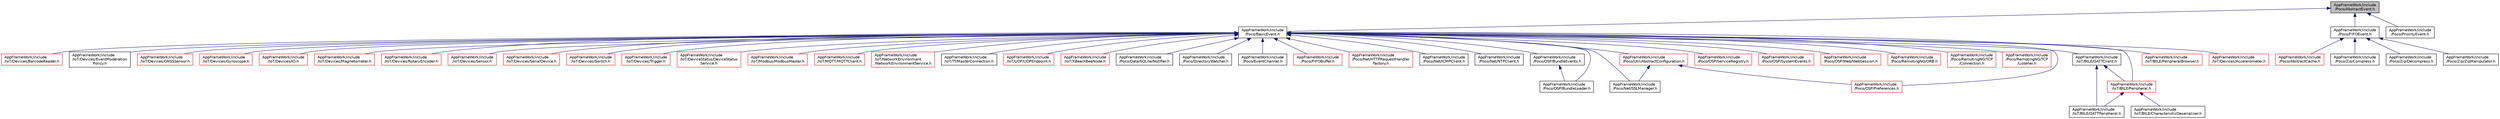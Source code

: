 digraph "AppFrameWork/include/Poco/AbstractEvent.h"
{
 // LATEX_PDF_SIZE
  edge [fontname="Helvetica",fontsize="10",labelfontname="Helvetica",labelfontsize="10"];
  node [fontname="Helvetica",fontsize="10",shape=record];
  Node1 [label="AppFrameWork/include\l/Poco/AbstractEvent.h",height=0.2,width=0.4,color="black", fillcolor="grey75", style="filled", fontcolor="black",tooltip=" "];
  Node1 -> Node2 [dir="back",color="midnightblue",fontsize="10",style="solid",fontname="Helvetica"];
  Node2 [label="AppFrameWork/include\l/Poco/BasicEvent.h",height=0.2,width=0.4,color="black", fillcolor="white", style="filled",URL="$BasicEvent_8h.html",tooltip=" "];
  Node2 -> Node3 [dir="back",color="midnightblue",fontsize="10",style="solid",fontname="Helvetica"];
  Node3 [label="AppFrameWork/include\l/IoT/BtLE/GATTClient.h",height=0.2,width=0.4,color="black", fillcolor="white", style="filled",URL="$GATTClient_8h.html",tooltip=" "];
  Node3 -> Node4 [dir="back",color="midnightblue",fontsize="10",style="solid",fontname="Helvetica"];
  Node4 [label="AppFrameWork/include\l/IoT/BtLE/GATTPeripheral.h",height=0.2,width=0.4,color="black", fillcolor="white", style="filled",URL="$GATTPeripheral_8h.html",tooltip=" "];
  Node3 -> Node5 [dir="back",color="midnightblue",fontsize="10",style="solid",fontname="Helvetica"];
  Node5 [label="AppFrameWork/include\l/IoT/BtLE/Peripheral.h",height=0.2,width=0.4,color="red", fillcolor="white", style="filled",URL="$Peripheral_8h.html",tooltip=" "];
  Node5 -> Node6 [dir="back",color="midnightblue",fontsize="10",style="solid",fontname="Helvetica"];
  Node6 [label="AppFrameWork/include\l/IoT/BtLE/CharacteristicDeserializer.h",height=0.2,width=0.4,color="black", fillcolor="white", style="filled",URL="$CharacteristicDeserializer_8h.html",tooltip=" "];
  Node5 -> Node4 [dir="back",color="midnightblue",fontsize="10",style="solid",fontname="Helvetica"];
  Node2 -> Node5 [dir="back",color="midnightblue",fontsize="10",style="solid",fontname="Helvetica"];
  Node2 -> Node18 [dir="back",color="midnightblue",fontsize="10",style="solid",fontname="Helvetica"];
  Node18 [label="AppFrameWork/include\l/IoT/BtLE/PeripheralBrowser.h",height=0.2,width=0.4,color="red", fillcolor="white", style="filled",URL="$PeripheralBrowser_8h.html",tooltip=" "];
  Node2 -> Node26 [dir="back",color="midnightblue",fontsize="10",style="solid",fontname="Helvetica"];
  Node26 [label="AppFrameWork/include\l/IoT/Devices/Accelerometer.h",height=0.2,width=0.4,color="red", fillcolor="white", style="filled",URL="$Accelerometer_8h.html",tooltip=" "];
  Node2 -> Node34 [dir="back",color="midnightblue",fontsize="10",style="solid",fontname="Helvetica"];
  Node34 [label="AppFrameWork/include\l/IoT/Devices/BarcodeReader.h",height=0.2,width=0.4,color="red", fillcolor="white", style="filled",URL="$BarcodeReader_8h.html",tooltip=" "];
  Node2 -> Node42 [dir="back",color="midnightblue",fontsize="10",style="solid",fontname="Helvetica"];
  Node42 [label="AppFrameWork/include\l/IoT/Devices/EventModeration\lPolicy.h",height=0.2,width=0.4,color="black", fillcolor="white", style="filled",URL="$EventModerationPolicy_8h.html",tooltip=" "];
  Node2 -> Node43 [dir="back",color="midnightblue",fontsize="10",style="solid",fontname="Helvetica"];
  Node43 [label="AppFrameWork/include\l/IoT/Devices/GNSSSensor.h",height=0.2,width=0.4,color="red", fillcolor="white", style="filled",URL="$GNSSSensor_8h.html",tooltip=" "];
  Node2 -> Node53 [dir="back",color="midnightblue",fontsize="10",style="solid",fontname="Helvetica"];
  Node53 [label="AppFrameWork/include\l/IoT/Devices/Gyroscope.h",height=0.2,width=0.4,color="red", fillcolor="white", style="filled",URL="$Gyroscope_8h.html",tooltip=" "];
  Node2 -> Node61 [dir="back",color="midnightblue",fontsize="10",style="solid",fontname="Helvetica"];
  Node61 [label="AppFrameWork/include\l/IoT/Devices/IO.h",height=0.2,width=0.4,color="red", fillcolor="white", style="filled",URL="$IO_8h.html",tooltip=" "];
  Node2 -> Node67 [dir="back",color="midnightblue",fontsize="10",style="solid",fontname="Helvetica"];
  Node67 [label="AppFrameWork/include\l/IoT/Devices/Magnetometer.h",height=0.2,width=0.4,color="red", fillcolor="white", style="filled",URL="$Magnetometer_8h.html",tooltip=" "];
  Node2 -> Node75 [dir="back",color="midnightblue",fontsize="10",style="solid",fontname="Helvetica"];
  Node75 [label="AppFrameWork/include\l/IoT/Devices/RotaryEncoder.h",height=0.2,width=0.4,color="red", fillcolor="white", style="filled",URL="$RotaryEncoder_8h.html",tooltip=" "];
  Node2 -> Node81 [dir="back",color="midnightblue",fontsize="10",style="solid",fontname="Helvetica"];
  Node81 [label="AppFrameWork/include\l/IoT/Devices/Sensor.h",height=0.2,width=0.4,color="red", fillcolor="white", style="filled",URL="$Sensor_8h.html",tooltip=" "];
  Node2 -> Node87 [dir="back",color="midnightblue",fontsize="10",style="solid",fontname="Helvetica"];
  Node87 [label="AppFrameWork/include\l/IoT/Devices/SerialDevice.h",height=0.2,width=0.4,color="red", fillcolor="white", style="filled",URL="$SerialDevice_8h.html",tooltip=" "];
  Node2 -> Node93 [dir="back",color="midnightblue",fontsize="10",style="solid",fontname="Helvetica"];
  Node93 [label="AppFrameWork/include\l/IoT/Devices/Switch.h",height=0.2,width=0.4,color="red", fillcolor="white", style="filled",URL="$Switch_8h.html",tooltip=" "];
  Node2 -> Node99 [dir="back",color="midnightblue",fontsize="10",style="solid",fontname="Helvetica"];
  Node99 [label="AppFrameWork/include\l/IoT/Devices/Trigger.h",height=0.2,width=0.4,color="red", fillcolor="white", style="filled",URL="$Trigger_8h.html",tooltip=" "];
  Node2 -> Node105 [dir="back",color="midnightblue",fontsize="10",style="solid",fontname="Helvetica"];
  Node105 [label="AppFrameWork/include\l/IoT/DeviceStatus/DeviceStatus\lService.h",height=0.2,width=0.4,color="red", fillcolor="white", style="filled",URL="$DeviceStatusService_8h.html",tooltip=" "];
  Node2 -> Node117 [dir="back",color="midnightblue",fontsize="10",style="solid",fontname="Helvetica"];
  Node117 [label="AppFrameWork/include\l/IoT/Modbus/ModbusMaster.h",height=0.2,width=0.4,color="red", fillcolor="white", style="filled",URL="$ModbusMaster_8h.html",tooltip=" "];
  Node2 -> Node180 [dir="back",color="midnightblue",fontsize="10",style="solid",fontname="Helvetica"];
  Node180 [label="AppFrameWork/include\l/IoT/MQTT/MQTTClient.h",height=0.2,width=0.4,color="red", fillcolor="white", style="filled",URL="$MQTTClient_8h.html",tooltip=" "];
  Node2 -> Node208 [dir="back",color="midnightblue",fontsize="10",style="solid",fontname="Helvetica"];
  Node208 [label="AppFrameWork/include\l/IoT/NetworkEnvironment\l/NetworkEnvironmentService.h",height=0.2,width=0.4,color="red", fillcolor="white", style="filled",URL="$NetworkEnvironmentService_8h.html",tooltip=" "];
  Node2 -> Node219 [dir="back",color="midnightblue",fontsize="10",style="solid",fontname="Helvetica"];
  Node219 [label="AppFrameWork/include\l/IoT/Tf/MasterConnection.h",height=0.2,width=0.4,color="black", fillcolor="white", style="filled",URL="$MasterConnection_8h.html",tooltip=" "];
  Node2 -> Node220 [dir="back",color="midnightblue",fontsize="10",style="solid",fontname="Helvetica"];
  Node220 [label="AppFrameWork/include\l/IoT/UDP/UDPEndpoint.h",height=0.2,width=0.4,color="red", fillcolor="white", style="filled",URL="$UDPEndpoint_8h.html",tooltip=" "];
  Node2 -> Node231 [dir="back",color="midnightblue",fontsize="10",style="solid",fontname="Helvetica"];
  Node231 [label="AppFrameWork/include\l/IoT/XBee/XBeeNode.h",height=0.2,width=0.4,color="red", fillcolor="white", style="filled",URL="$XBeeNode_8h.html",tooltip=" "];
  Node2 -> Node270 [dir="back",color="midnightblue",fontsize="10",style="solid",fontname="Helvetica"];
  Node270 [label="AppFrameWork/include\l/Poco/Data/SQLite/Notifier.h",height=0.2,width=0.4,color="black", fillcolor="white", style="filled",URL="$Notifier_8h.html",tooltip=" "];
  Node2 -> Node271 [dir="back",color="midnightblue",fontsize="10",style="solid",fontname="Helvetica"];
  Node271 [label="AppFrameWork/include\l/Poco/DirectoryWatcher.h",height=0.2,width=0.4,color="black", fillcolor="white", style="filled",URL="$DirectoryWatcher_8h.html",tooltip=" "];
  Node2 -> Node272 [dir="back",color="midnightblue",fontsize="10",style="solid",fontname="Helvetica"];
  Node272 [label="AppFrameWork/include\l/Poco/EventChannel.h",height=0.2,width=0.4,color="black", fillcolor="white", style="filled",URL="$EventChannel_8h.html",tooltip=" "];
  Node2 -> Node273 [dir="back",color="midnightblue",fontsize="10",style="solid",fontname="Helvetica"];
  Node273 [label="AppFrameWork/include\l/Poco/FIFOBuffer.h",height=0.2,width=0.4,color="red", fillcolor="white", style="filled",URL="$FIFOBuffer_8h.html",tooltip=" "];
  Node2 -> Node317 [dir="back",color="midnightblue",fontsize="10",style="solid",fontname="Helvetica"];
  Node317 [label="AppFrameWork/include\l/Poco/Net/HTTPRequestHandler\lFactory.h",height=0.2,width=0.4,color="red", fillcolor="white", style="filled",URL="$HTTPRequestHandlerFactory_8h.html",tooltip=" "];
  Node2 -> Node323 [dir="back",color="midnightblue",fontsize="10",style="solid",fontname="Helvetica"];
  Node323 [label="AppFrameWork/include\l/Poco/Net/ICMPClient.h",height=0.2,width=0.4,color="black", fillcolor="white", style="filled",URL="$ICMPClient_8h.html",tooltip=" "];
  Node2 -> Node324 [dir="back",color="midnightblue",fontsize="10",style="solid",fontname="Helvetica"];
  Node324 [label="AppFrameWork/include\l/Poco/Net/NTPClient.h",height=0.2,width=0.4,color="black", fillcolor="white", style="filled",URL="$NTPClient_8h.html",tooltip=" "];
  Node2 -> Node325 [dir="back",color="midnightblue",fontsize="10",style="solid",fontname="Helvetica"];
  Node325 [label="AppFrameWork/include\l/Poco/Net/SSLManager.h",height=0.2,width=0.4,color="black", fillcolor="white", style="filled",URL="$SSLManager_8h.html",tooltip=" "];
  Node2 -> Node326 [dir="back",color="midnightblue",fontsize="10",style="solid",fontname="Helvetica"];
  Node326 [label="AppFrameWork/include\l/Poco/OSP/BundleEvents.h",height=0.2,width=0.4,color="black", fillcolor="white", style="filled",URL="$BundleEvents_8h.html",tooltip=" "];
  Node326 -> Node327 [dir="back",color="midnightblue",fontsize="10",style="solid",fontname="Helvetica"];
  Node327 [label="AppFrameWork/include\l/Poco/OSP/BundleLoader.h",height=0.2,width=0.4,color="black", fillcolor="white", style="filled",URL="$BundleLoader_8h.html",tooltip=" "];
  Node2 -> Node327 [dir="back",color="midnightblue",fontsize="10",style="solid",fontname="Helvetica"];
  Node2 -> Node328 [dir="back",color="midnightblue",fontsize="10",style="solid",fontname="Helvetica"];
  Node328 [label="AppFrameWork/include\l/Poco/OSP/Preferences.h",height=0.2,width=0.4,color="red", fillcolor="white", style="filled",URL="$Preferences_8h.html",tooltip=" "];
  Node2 -> Node330 [dir="back",color="midnightblue",fontsize="10",style="solid",fontname="Helvetica"];
  Node330 [label="AppFrameWork/include\l/Poco/OSP/ServiceRegistry.h",height=0.2,width=0.4,color="red", fillcolor="white", style="filled",URL="$ServiceRegistry_8h.html",tooltip=" "];
  Node2 -> Node332 [dir="back",color="midnightblue",fontsize="10",style="solid",fontname="Helvetica"];
  Node332 [label="AppFrameWork/include\l/Poco/OSP/SystemEvents.h",height=0.2,width=0.4,color="red", fillcolor="white", style="filled",URL="$SystemEvents_8h.html",tooltip=" "];
  Node2 -> Node334 [dir="back",color="midnightblue",fontsize="10",style="solid",fontname="Helvetica"];
  Node334 [label="AppFrameWork/include\l/Poco/OSP/Web/WebSession.h",height=0.2,width=0.4,color="red", fillcolor="white", style="filled",URL="$WebSession_8h.html",tooltip=" "];
  Node2 -> Node337 [dir="back",color="midnightblue",fontsize="10",style="solid",fontname="Helvetica"];
  Node337 [label="AppFrameWork/include\l/Poco/RemotingNG/ORB.h",height=0.2,width=0.4,color="red", fillcolor="white", style="filled",URL="$ORB_8h.html",tooltip=" "];
  Node2 -> Node309 [dir="back",color="midnightblue",fontsize="10",style="solid",fontname="Helvetica"];
  Node309 [label="AppFrameWork/include\l/Poco/RemotingNG/TCP\l/Connection.h",height=0.2,width=0.4,color="red", fillcolor="white", style="filled",URL="$Connection_8h.html",tooltip=" "];
  Node2 -> Node298 [dir="back",color="midnightblue",fontsize="10",style="solid",fontname="Helvetica"];
  Node298 [label="AppFrameWork/include\l/Poco/RemotingNG/TCP\l/Listener.h",height=0.2,width=0.4,color="red", fillcolor="white", style="filled",URL="$TCP_2Listener_8h.html",tooltip=" "];
  Node2 -> Node343 [dir="back",color="midnightblue",fontsize="10",style="solid",fontname="Helvetica"];
  Node343 [label="AppFrameWork/include\l/Poco/Util/AbstractConfiguration.h",height=0.2,width=0.4,color="red", fillcolor="white", style="filled",URL="$AbstractConfiguration_8h.html",tooltip=" "];
  Node343 -> Node325 [dir="back",color="midnightblue",fontsize="10",style="solid",fontname="Helvetica"];
  Node343 -> Node328 [dir="back",color="midnightblue",fontsize="10",style="solid",fontname="Helvetica"];
  Node1 -> Node374 [dir="back",color="midnightblue",fontsize="10",style="solid",fontname="Helvetica"];
  Node374 [label="AppFrameWork/include\l/Poco/FIFOEvent.h",height=0.2,width=0.4,color="black", fillcolor="white", style="filled",URL="$FIFOEvent_8h.html",tooltip=" "];
  Node374 -> Node375 [dir="back",color="midnightblue",fontsize="10",style="solid",fontname="Helvetica"];
  Node375 [label="AppFrameWork/include\l/Poco/AbstractCache.h",height=0.2,width=0.4,color="red", fillcolor="white", style="filled",URL="$AbstractCache_8h.html",tooltip=" "];
  Node374 -> Node386 [dir="back",color="midnightblue",fontsize="10",style="solid",fontname="Helvetica"];
  Node386 [label="AppFrameWork/include\l/Poco/Zip/Compress.h",height=0.2,width=0.4,color="black", fillcolor="white", style="filled",URL="$Compress_8h.html",tooltip=" "];
  Node374 -> Node387 [dir="back",color="midnightblue",fontsize="10",style="solid",fontname="Helvetica"];
  Node387 [label="AppFrameWork/include\l/Poco/Zip/Decompress.h",height=0.2,width=0.4,color="black", fillcolor="white", style="filled",URL="$Decompress_8h.html",tooltip=" "];
  Node374 -> Node388 [dir="back",color="midnightblue",fontsize="10",style="solid",fontname="Helvetica"];
  Node388 [label="AppFrameWork/include\l/Poco/Zip/ZipManipulator.h",height=0.2,width=0.4,color="black", fillcolor="white", style="filled",URL="$ZipManipulator_8h.html",tooltip=" "];
  Node1 -> Node389 [dir="back",color="midnightblue",fontsize="10",style="solid",fontname="Helvetica"];
  Node389 [label="AppFrameWork/include\l/Poco/PriorityEvent.h",height=0.2,width=0.4,color="black", fillcolor="white", style="filled",URL="$PriorityEvent_8h.html",tooltip=" "];
}
